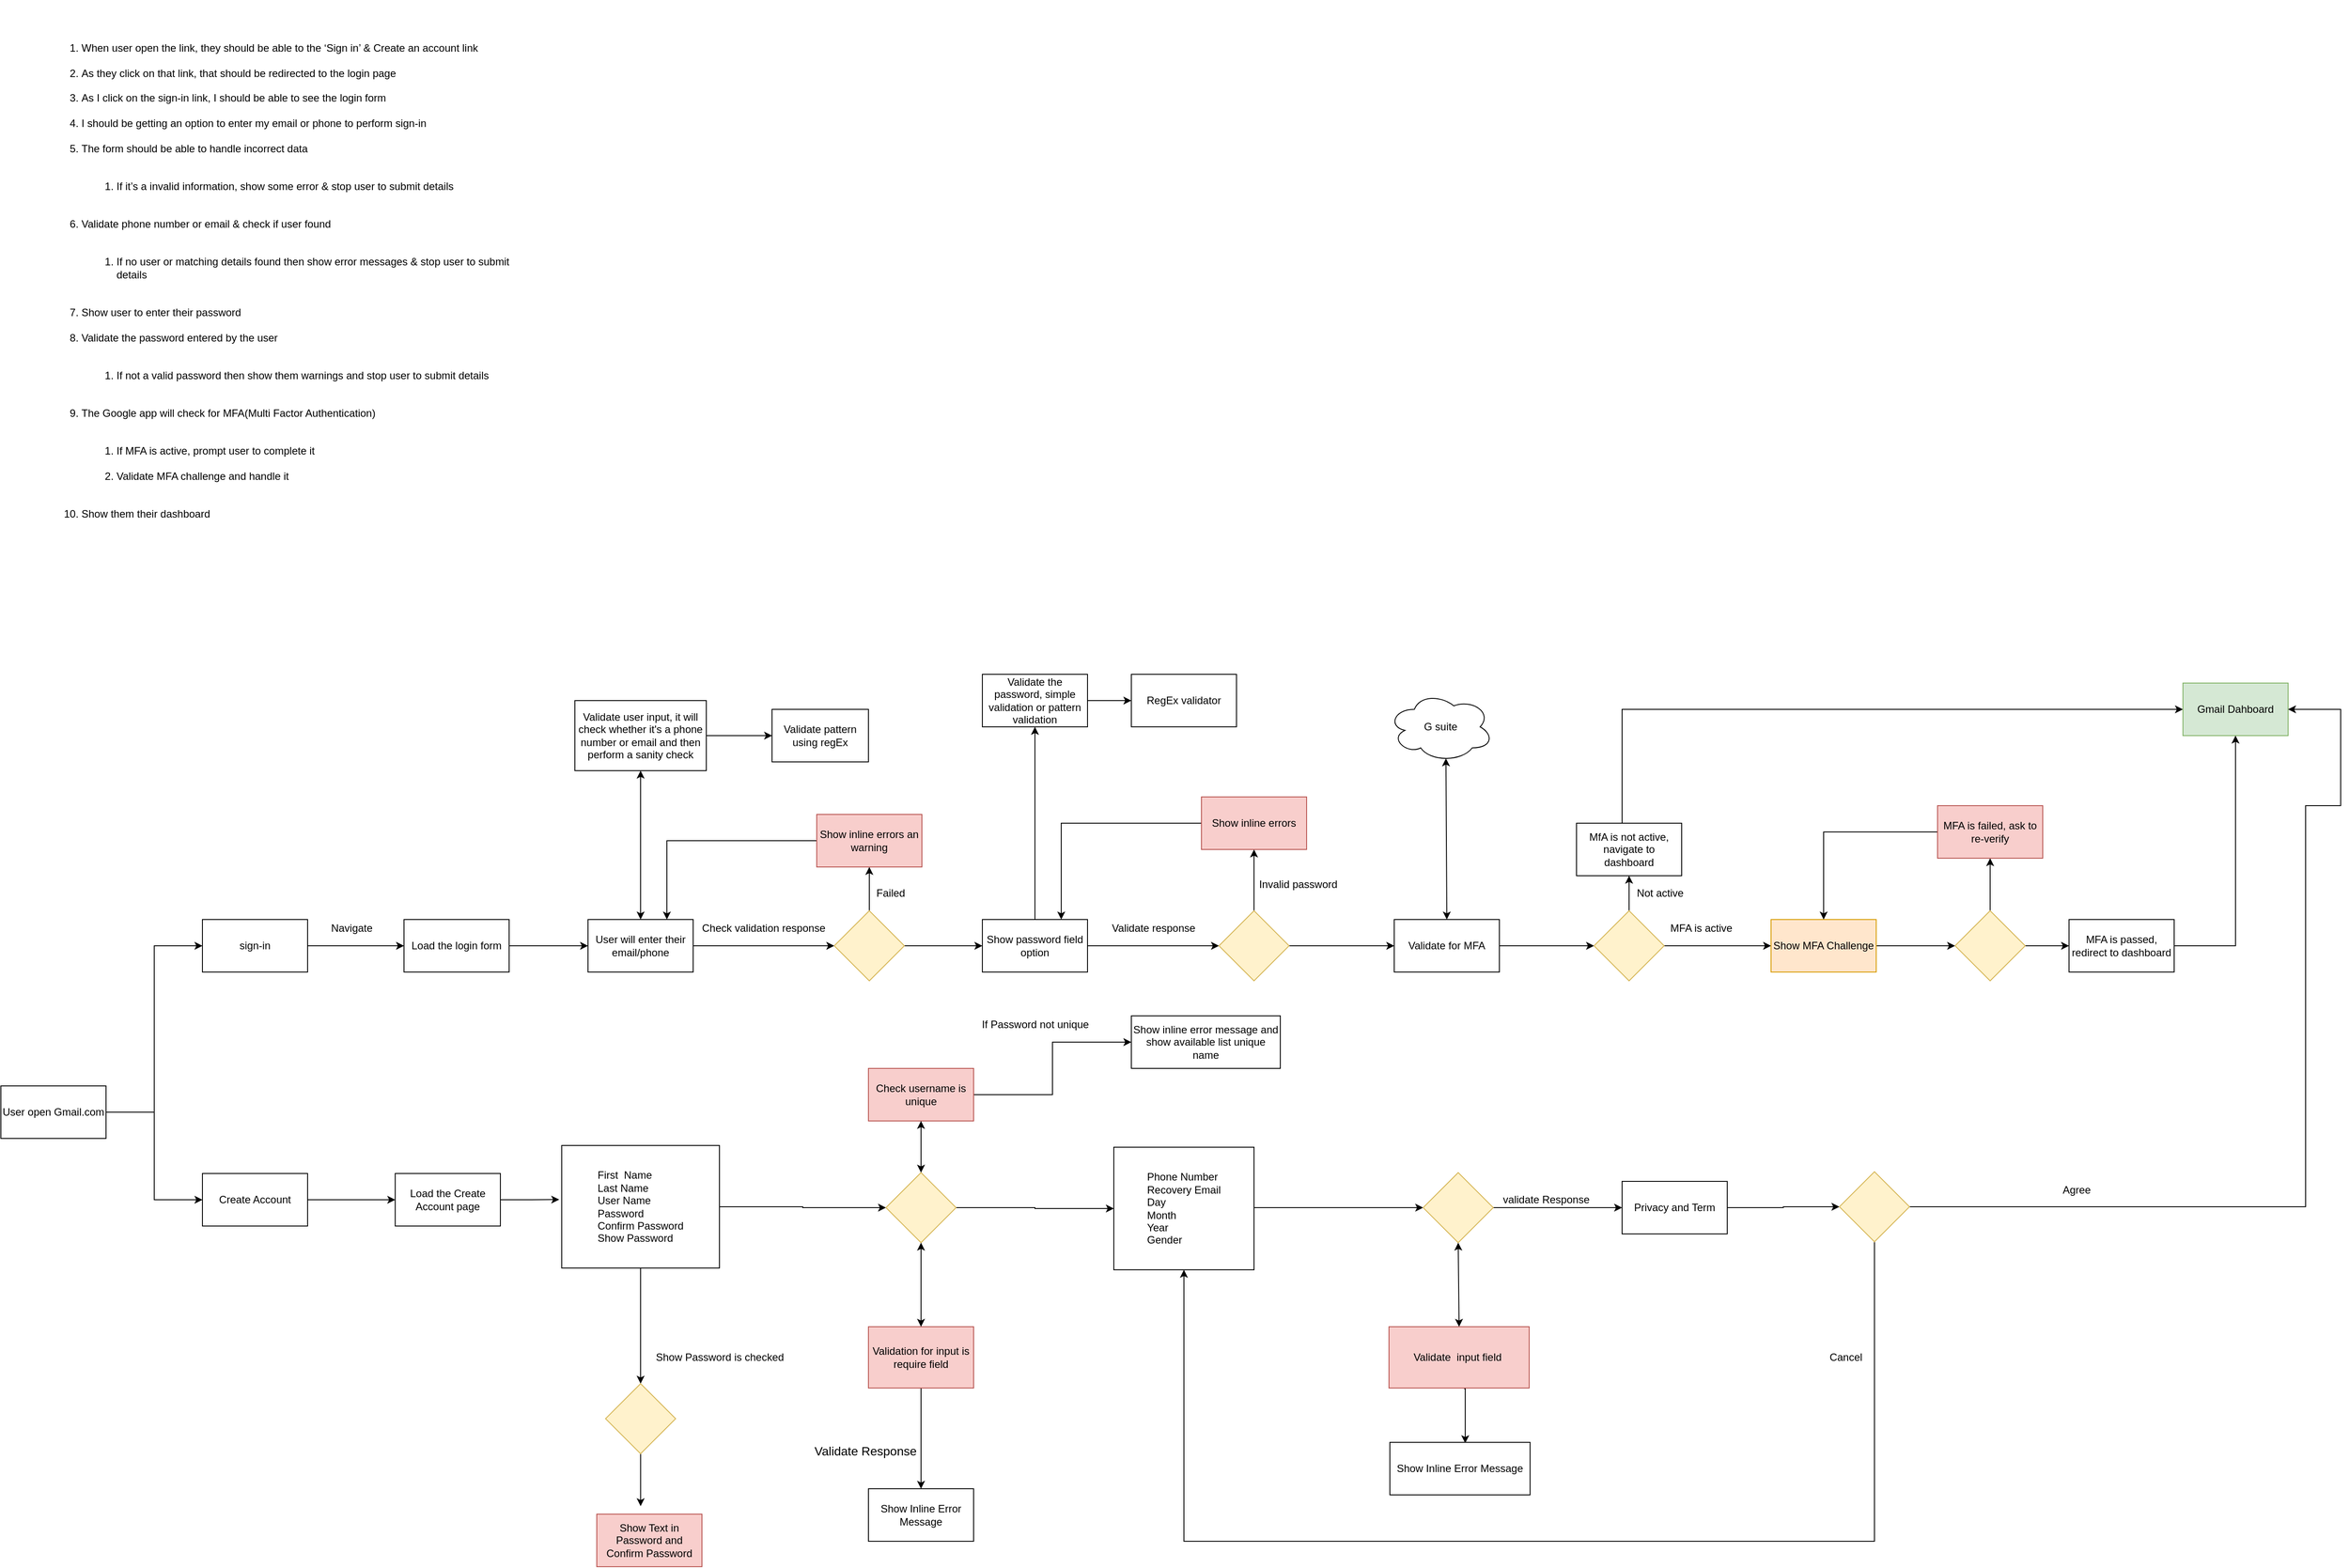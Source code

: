 <mxfile version="14.9.3" type="device"><diagram id="hP8LElDUjk2NhEfrtzNP" name="Page-1"><mxGraphModel dx="1108" dy="1651" grid="1" gridSize="10" guides="1" tooltips="1" connect="1" arrows="1" fold="1" page="1" pageScale="1" pageWidth="827" pageHeight="1169" math="0" shadow="0"><root><mxCell id="0"/><mxCell id="1" parent="0"/><mxCell id="lu5FIeQTp_YqCmgVda49-1" value="&lt;ol class=&quot;ol1&quot;&gt;&lt;br&gt;&lt;br&gt;&lt;li class=&quot;li3&quot;&gt;When user open the link, they should be able to the ‘Sign in’ &amp;amp; Create an account link&lt;/li&gt;&lt;br&gt;&lt;li class=&quot;li3&quot;&gt;As they click on that link, that should be redirected to the login page&lt;/li&gt;&lt;br&gt;&lt;li class=&quot;li3&quot;&gt;As I click on the sign-in link, I should be able to see the login form&lt;/li&gt;&lt;br&gt;&lt;li class=&quot;li3&quot;&gt;I should be getting an option to enter my email or phone to perform sign-in&lt;/li&gt;&lt;br&gt;&lt;li class=&quot;li3&quot;&gt;The form should be able to handle incorrect data&lt;/li&gt;&lt;br&gt;&lt;ol class=&quot;ol1&quot;&gt;&lt;br&gt;&lt;li class=&quot;li3&quot;&gt;If it’s a invalid information, show some error &amp;amp; stop user to submit details&lt;/li&gt;&lt;br&gt;&lt;/ol&gt;&lt;br&gt;&lt;li class=&quot;li3&quot;&gt;Validate phone number or email &amp;amp; check if user found&lt;/li&gt;&lt;br&gt;&lt;ol class=&quot;ol1&quot;&gt;&lt;br&gt;&lt;li class=&quot;li3&quot;&gt;If no user or matching details found then show error messages &amp;amp; stop user to submit details&lt;/li&gt;&lt;br&gt;&lt;/ol&gt;&lt;br&gt;&lt;li class=&quot;li3&quot;&gt;Show user to enter their password&lt;/li&gt;&lt;br&gt;&lt;li class=&quot;li3&quot;&gt;Validate the password entered by the user&lt;/li&gt;&lt;br&gt;&lt;ol class=&quot;ol1&quot;&gt;&lt;br&gt;&lt;li class=&quot;li3&quot;&gt;If not a valid password then show them warnings and stop user to submit details&lt;/li&gt;&lt;br&gt;&lt;/ol&gt;&lt;br&gt;&lt;li class=&quot;li3&quot;&gt;The Google app will check for MFA(Multi Factor Authentication)&lt;/li&gt;&lt;br&gt;&lt;ol class=&quot;ol1&quot;&gt;&lt;br&gt;&lt;li class=&quot;li3&quot;&gt;If MFA is active, prompt user to complete it&lt;/li&gt;&lt;br&gt;&lt;li class=&quot;li3&quot;&gt;Validate MFA challenge and handle it&lt;/li&gt;&lt;br&gt;&lt;/ol&gt;&lt;br&gt;&lt;li class=&quot;li3&quot;&gt;Show them their dashboard&lt;/li&gt;&lt;br&gt;&lt;/ol&gt;" style="text;whiteSpace=wrap;html=1;" parent="1" vertex="1"><mxGeometry x="260" y="-280" width="550" height="810" as="geometry"/></mxCell><mxCell id="lu5FIeQTp_YqCmgVda49-6" style="edgeStyle=orthogonalEdgeStyle;rounded=0;orthogonalLoop=1;jettySize=auto;html=1;entryX=0;entryY=0.5;entryDx=0;entryDy=0;" parent="1" source="lu5FIeQTp_YqCmgVda49-2" target="lu5FIeQTp_YqCmgVda49-3" edge="1"><mxGeometry relative="1" as="geometry"/></mxCell><mxCell id="lu5FIeQTp_YqCmgVda49-8" style="edgeStyle=orthogonalEdgeStyle;rounded=0;orthogonalLoop=1;jettySize=auto;html=1;entryX=0;entryY=0.5;entryDx=0;entryDy=0;" parent="1" source="lu5FIeQTp_YqCmgVda49-2" target="lu5FIeQTp_YqCmgVda49-7" edge="1"><mxGeometry relative="1" as="geometry"/></mxCell><mxCell id="lu5FIeQTp_YqCmgVda49-2" value="User open Gmail.com" style="rounded=0;whiteSpace=wrap;html=1;" parent="1" vertex="1"><mxGeometry x="210" y="960" width="120" height="60" as="geometry"/></mxCell><mxCell id="lu5FIeQTp_YqCmgVda49-14" style="edgeStyle=orthogonalEdgeStyle;rounded=0;orthogonalLoop=1;jettySize=auto;html=1;entryX=0;entryY=0.5;entryDx=0;entryDy=0;" parent="1" source="lu5FIeQTp_YqCmgVda49-3" target="lu5FIeQTp_YqCmgVda49-9" edge="1"><mxGeometry relative="1" as="geometry"/></mxCell><mxCell id="lu5FIeQTp_YqCmgVda49-3" value="sign-in" style="rounded=0;whiteSpace=wrap;html=1;" parent="1" vertex="1"><mxGeometry x="440" y="770" width="120" height="60" as="geometry"/></mxCell><mxCell id="19DsZ8K1CzZ8BnzrTIs5-2" style="edgeStyle=orthogonalEdgeStyle;rounded=0;orthogonalLoop=1;jettySize=auto;html=1;entryX=0;entryY=0.5;entryDx=0;entryDy=0;" parent="1" source="lu5FIeQTp_YqCmgVda49-7" target="19DsZ8K1CzZ8BnzrTIs5-1" edge="1"><mxGeometry relative="1" as="geometry"/></mxCell><mxCell id="lu5FIeQTp_YqCmgVda49-7" value="Create Account" style="rounded=0;whiteSpace=wrap;html=1;" parent="1" vertex="1"><mxGeometry x="440" y="1060" width="120" height="60" as="geometry"/></mxCell><mxCell id="lu5FIeQTp_YqCmgVda49-17" style="edgeStyle=orthogonalEdgeStyle;rounded=0;orthogonalLoop=1;jettySize=auto;html=1;entryX=0;entryY=0.5;entryDx=0;entryDy=0;" parent="1" source="lu5FIeQTp_YqCmgVda49-9" target="lu5FIeQTp_YqCmgVda49-16" edge="1"><mxGeometry relative="1" as="geometry"/></mxCell><mxCell id="lu5FIeQTp_YqCmgVda49-9" value="Load the login form" style="rounded=0;whiteSpace=wrap;html=1;" parent="1" vertex="1"><mxGeometry x="670" y="770" width="120" height="60" as="geometry"/></mxCell><mxCell id="lu5FIeQTp_YqCmgVda49-15" value="Navigate" style="text;html=1;align=center;verticalAlign=middle;resizable=0;points=[];autosize=1;" parent="1" vertex="1"><mxGeometry x="580" y="770" width="60" height="20" as="geometry"/></mxCell><mxCell id="lu5FIeQTp_YqCmgVda49-23" style="edgeStyle=orthogonalEdgeStyle;rounded=0;orthogonalLoop=1;jettySize=auto;html=1;entryX=0;entryY=0.5;entryDx=0;entryDy=0;" parent="1" source="lu5FIeQTp_YqCmgVda49-16" target="lu5FIeQTp_YqCmgVda49-22" edge="1"><mxGeometry relative="1" as="geometry"/></mxCell><mxCell id="lu5FIeQTp_YqCmgVda49-16" value="User will enter their email/phone" style="rounded=0;whiteSpace=wrap;html=1;" parent="1" vertex="1"><mxGeometry x="880" y="770" width="120" height="60" as="geometry"/></mxCell><mxCell id="lu5FIeQTp_YqCmgVda49-21" style="edgeStyle=orthogonalEdgeStyle;rounded=0;orthogonalLoop=1;jettySize=auto;html=1;entryX=0;entryY=0.5;entryDx=0;entryDy=0;" parent="1" source="lu5FIeQTp_YqCmgVda49-18" target="lu5FIeQTp_YqCmgVda49-20" edge="1"><mxGeometry relative="1" as="geometry"/></mxCell><mxCell id="lu5FIeQTp_YqCmgVda49-18" value="Validate user input, it will check whether it's a phone number or email and then perform a sanity check" style="rounded=0;whiteSpace=wrap;html=1;" parent="1" vertex="1"><mxGeometry x="865" y="520" width="150" height="80" as="geometry"/></mxCell><mxCell id="lu5FIeQTp_YqCmgVda49-19" value="" style="endArrow=classic;startArrow=classic;html=1;exitX=0.5;exitY=0;exitDx=0;exitDy=0;entryX=0.5;entryY=1;entryDx=0;entryDy=0;" parent="1" source="lu5FIeQTp_YqCmgVda49-16" target="lu5FIeQTp_YqCmgVda49-18" edge="1"><mxGeometry width="50" height="50" relative="1" as="geometry"><mxPoint x="810" y="760" as="sourcePoint"/><mxPoint x="860" y="710" as="targetPoint"/></mxGeometry></mxCell><mxCell id="lu5FIeQTp_YqCmgVda49-20" value="Validate pattern using regEx" style="rounded=0;whiteSpace=wrap;html=1;" parent="1" vertex="1"><mxGeometry x="1090" y="530" width="110" height="60" as="geometry"/></mxCell><mxCell id="lu5FIeQTp_YqCmgVda49-27" style="edgeStyle=orthogonalEdgeStyle;rounded=0;orthogonalLoop=1;jettySize=auto;html=1;entryX=0.5;entryY=1;entryDx=0;entryDy=0;" parent="1" source="lu5FIeQTp_YqCmgVda49-22" target="lu5FIeQTp_YqCmgVda49-25" edge="1"><mxGeometry relative="1" as="geometry"/></mxCell><mxCell id="lu5FIeQTp_YqCmgVda49-29" style="edgeStyle=orthogonalEdgeStyle;rounded=0;orthogonalLoop=1;jettySize=auto;html=1;entryX=0;entryY=0.5;entryDx=0;entryDy=0;" parent="1" source="lu5FIeQTp_YqCmgVda49-22" target="lu5FIeQTp_YqCmgVda49-26" edge="1"><mxGeometry relative="1" as="geometry"/></mxCell><mxCell id="lu5FIeQTp_YqCmgVda49-22" value="" style="rhombus;whiteSpace=wrap;html=1;fillColor=#fff2cc;strokeColor=#d6b656;" parent="1" vertex="1"><mxGeometry x="1161" y="760" width="80" height="80" as="geometry"/></mxCell><mxCell id="lu5FIeQTp_YqCmgVda49-24" value="Check validation response" style="text;html=1;align=center;verticalAlign=middle;resizable=0;points=[];autosize=1;" parent="1" vertex="1"><mxGeometry x="1000" y="770" width="160" height="20" as="geometry"/></mxCell><mxCell id="lu5FIeQTp_YqCmgVda49-37" style="edgeStyle=orthogonalEdgeStyle;rounded=0;orthogonalLoop=1;jettySize=auto;html=1;entryX=0.75;entryY=0;entryDx=0;entryDy=0;" parent="1" source="lu5FIeQTp_YqCmgVda49-25" target="lu5FIeQTp_YqCmgVda49-16" edge="1"><mxGeometry relative="1" as="geometry"/></mxCell><mxCell id="lu5FIeQTp_YqCmgVda49-25" value="Show inline errors an warning" style="rounded=0;whiteSpace=wrap;html=1;fillColor=#f8cecc;strokeColor=#b85450;" parent="1" vertex="1"><mxGeometry x="1141" y="650" width="120" height="60" as="geometry"/></mxCell><mxCell id="lu5FIeQTp_YqCmgVda49-31" style="edgeStyle=orthogonalEdgeStyle;rounded=0;orthogonalLoop=1;jettySize=auto;html=1;entryX=0.5;entryY=1;entryDx=0;entryDy=0;" parent="1" source="lu5FIeQTp_YqCmgVda49-26" target="lu5FIeQTp_YqCmgVda49-30" edge="1"><mxGeometry relative="1" as="geometry"/></mxCell><mxCell id="lu5FIeQTp_YqCmgVda49-35" style="edgeStyle=orthogonalEdgeStyle;rounded=0;orthogonalLoop=1;jettySize=auto;html=1;entryX=0;entryY=0.5;entryDx=0;entryDy=0;" parent="1" source="lu5FIeQTp_YqCmgVda49-26" target="lu5FIeQTp_YqCmgVda49-34" edge="1"><mxGeometry relative="1" as="geometry"/></mxCell><mxCell id="lu5FIeQTp_YqCmgVda49-26" value="Show password field option" style="rounded=0;whiteSpace=wrap;html=1;" parent="1" vertex="1"><mxGeometry x="1330" y="770" width="120" height="60" as="geometry"/></mxCell><mxCell id="lu5FIeQTp_YqCmgVda49-28" value="Failed" style="text;html=1;align=center;verticalAlign=middle;resizable=0;points=[];autosize=1;" parent="1" vertex="1"><mxGeometry x="1200" y="730" width="50" height="20" as="geometry"/></mxCell><mxCell id="lu5FIeQTp_YqCmgVda49-33" style="edgeStyle=orthogonalEdgeStyle;rounded=0;orthogonalLoop=1;jettySize=auto;html=1;entryX=0;entryY=0.5;entryDx=0;entryDy=0;" parent="1" source="lu5FIeQTp_YqCmgVda49-30" target="lu5FIeQTp_YqCmgVda49-32" edge="1"><mxGeometry relative="1" as="geometry"/></mxCell><mxCell id="lu5FIeQTp_YqCmgVda49-30" value="Validate the password, simple validation or pattern validation" style="rounded=0;whiteSpace=wrap;html=1;" parent="1" vertex="1"><mxGeometry x="1330" y="490" width="120" height="60" as="geometry"/></mxCell><mxCell id="lu5FIeQTp_YqCmgVda49-32" value="RegEx validator" style="rounded=0;whiteSpace=wrap;html=1;" parent="1" vertex="1"><mxGeometry x="1500" y="490" width="120" height="60" as="geometry"/></mxCell><mxCell id="lu5FIeQTp_YqCmgVda49-39" style="edgeStyle=orthogonalEdgeStyle;rounded=0;orthogonalLoop=1;jettySize=auto;html=1;" parent="1" source="lu5FIeQTp_YqCmgVda49-34" target="lu5FIeQTp_YqCmgVda49-38" edge="1"><mxGeometry relative="1" as="geometry"/></mxCell><mxCell id="lu5FIeQTp_YqCmgVda49-43" style="edgeStyle=orthogonalEdgeStyle;rounded=0;orthogonalLoop=1;jettySize=auto;html=1;entryX=0;entryY=0.5;entryDx=0;entryDy=0;" parent="1" source="lu5FIeQTp_YqCmgVda49-34" target="lu5FIeQTp_YqCmgVda49-42" edge="1"><mxGeometry relative="1" as="geometry"/></mxCell><mxCell id="lu5FIeQTp_YqCmgVda49-34" value="" style="rhombus;whiteSpace=wrap;html=1;fillColor=#fff2cc;strokeColor=#d6b656;" parent="1" vertex="1"><mxGeometry x="1600" y="760" width="80" height="80" as="geometry"/></mxCell><mxCell id="lu5FIeQTp_YqCmgVda49-36" value="Validate response" style="text;html=1;align=center;verticalAlign=middle;resizable=0;points=[];autosize=1;" parent="1" vertex="1"><mxGeometry x="1470" y="770" width="110" height="20" as="geometry"/></mxCell><mxCell id="lu5FIeQTp_YqCmgVda49-41" style="edgeStyle=orthogonalEdgeStyle;rounded=0;orthogonalLoop=1;jettySize=auto;html=1;entryX=0.75;entryY=0;entryDx=0;entryDy=0;" parent="1" source="lu5FIeQTp_YqCmgVda49-38" target="lu5FIeQTp_YqCmgVda49-26" edge="1"><mxGeometry relative="1" as="geometry"/></mxCell><mxCell id="lu5FIeQTp_YqCmgVda49-38" value="Show inline errors" style="rounded=0;whiteSpace=wrap;html=1;fillColor=#f8cecc;strokeColor=#b85450;" parent="1" vertex="1"><mxGeometry x="1580" y="630" width="120" height="60" as="geometry"/></mxCell><mxCell id="lu5FIeQTp_YqCmgVda49-40" value="Invalid password" style="text;html=1;align=center;verticalAlign=middle;resizable=0;points=[];autosize=1;" parent="1" vertex="1"><mxGeometry x="1640" y="720" width="100" height="20" as="geometry"/></mxCell><mxCell id="lu5FIeQTp_YqCmgVda49-48" style="edgeStyle=orthogonalEdgeStyle;rounded=0;orthogonalLoop=1;jettySize=auto;html=1;entryX=0;entryY=0.5;entryDx=0;entryDy=0;" parent="1" source="lu5FIeQTp_YqCmgVda49-42" target="lu5FIeQTp_YqCmgVda49-47" edge="1"><mxGeometry relative="1" as="geometry"/></mxCell><mxCell id="lu5FIeQTp_YqCmgVda49-42" value="Validate for MFA" style="rounded=0;whiteSpace=wrap;html=1;" parent="1" vertex="1"><mxGeometry x="1800" y="770" width="120" height="60" as="geometry"/></mxCell><mxCell id="lu5FIeQTp_YqCmgVda49-44" value="G suite" style="ellipse;shape=cloud;whiteSpace=wrap;html=1;" parent="1" vertex="1"><mxGeometry x="1793" y="510" width="120" height="80" as="geometry"/></mxCell><mxCell id="lu5FIeQTp_YqCmgVda49-45" value="" style="endArrow=classic;startArrow=classic;html=1;entryX=0.55;entryY=0.95;entryDx=0;entryDy=0;entryPerimeter=0;exitX=0.5;exitY=0;exitDx=0;exitDy=0;" parent="1" source="lu5FIeQTp_YqCmgVda49-42" target="lu5FIeQTp_YqCmgVda49-44" edge="1"><mxGeometry width="50" height="50" relative="1" as="geometry"><mxPoint x="1780" y="720" as="sourcePoint"/><mxPoint x="1830" y="670" as="targetPoint"/></mxGeometry></mxCell><mxCell id="lu5FIeQTp_YqCmgVda49-50" style="edgeStyle=orthogonalEdgeStyle;rounded=0;orthogonalLoop=1;jettySize=auto;html=1;entryX=0.5;entryY=1;entryDx=0;entryDy=0;" parent="1" source="lu5FIeQTp_YqCmgVda49-47" target="lu5FIeQTp_YqCmgVda49-49" edge="1"><mxGeometry relative="1" as="geometry"/></mxCell><mxCell id="lu5FIeQTp_YqCmgVda49-55" style="edgeStyle=orthogonalEdgeStyle;rounded=0;orthogonalLoop=1;jettySize=auto;html=1;entryX=0;entryY=0.5;entryDx=0;entryDy=0;" parent="1" source="lu5FIeQTp_YqCmgVda49-47" target="lu5FIeQTp_YqCmgVda49-54" edge="1"><mxGeometry relative="1" as="geometry"/></mxCell><mxCell id="lu5FIeQTp_YqCmgVda49-47" value="" style="rhombus;whiteSpace=wrap;html=1;fillColor=#fff2cc;strokeColor=#d6b656;" parent="1" vertex="1"><mxGeometry x="2028" y="760" width="80" height="80" as="geometry"/></mxCell><mxCell id="lu5FIeQTp_YqCmgVda49-63" style="edgeStyle=orthogonalEdgeStyle;rounded=0;orthogonalLoop=1;jettySize=auto;html=1;entryX=0;entryY=0.5;entryDx=0;entryDy=0;" parent="1" source="lu5FIeQTp_YqCmgVda49-49" target="lu5FIeQTp_YqCmgVda49-52" edge="1"><mxGeometry relative="1" as="geometry"><Array as="points"><mxPoint x="2060" y="530"/></Array></mxGeometry></mxCell><mxCell id="lu5FIeQTp_YqCmgVda49-49" value="MfA is not active, navigate to dashboard" style="rounded=0;whiteSpace=wrap;html=1;" parent="1" vertex="1"><mxGeometry x="2008" y="660" width="120" height="60" as="geometry"/></mxCell><mxCell id="lu5FIeQTp_YqCmgVda49-51" value="Not active" style="text;html=1;align=center;verticalAlign=middle;resizable=0;points=[];autosize=1;" parent="1" vertex="1"><mxGeometry x="2068" y="730" width="70" height="20" as="geometry"/></mxCell><mxCell id="lu5FIeQTp_YqCmgVda49-52" value="Gmail Dahboard" style="rounded=0;whiteSpace=wrap;html=1;fillColor=#d5e8d4;strokeColor=#82b366;" parent="1" vertex="1"><mxGeometry x="2700" y="500" width="120" height="60" as="geometry"/></mxCell><mxCell id="lu5FIeQTp_YqCmgVda49-59" style="edgeStyle=orthogonalEdgeStyle;rounded=0;orthogonalLoop=1;jettySize=auto;html=1;entryX=0;entryY=0.5;entryDx=0;entryDy=0;" parent="1" source="lu5FIeQTp_YqCmgVda49-54" target="lu5FIeQTp_YqCmgVda49-58" edge="1"><mxGeometry relative="1" as="geometry"/></mxCell><mxCell id="lu5FIeQTp_YqCmgVda49-54" value="Show MFA Challenge" style="rounded=0;whiteSpace=wrap;html=1;fillColor=#ffe6cc;strokeColor=#d79b00;" parent="1" vertex="1"><mxGeometry x="2230" y="770" width="120" height="60" as="geometry"/></mxCell><mxCell id="lu5FIeQTp_YqCmgVda49-56" value="MFA is active" style="text;html=1;align=center;verticalAlign=middle;resizable=0;points=[];autosize=1;" parent="1" vertex="1"><mxGeometry x="2105" y="770" width="90" height="20" as="geometry"/></mxCell><mxCell id="lu5FIeQTp_YqCmgVda49-62" style="edgeStyle=orthogonalEdgeStyle;rounded=0;orthogonalLoop=1;jettySize=auto;html=1;entryX=0;entryY=0.5;entryDx=0;entryDy=0;" parent="1" source="lu5FIeQTp_YqCmgVda49-58" target="lu5FIeQTp_YqCmgVda49-61" edge="1"><mxGeometry relative="1" as="geometry"/></mxCell><mxCell id="lu5FIeQTp_YqCmgVda49-65" style="edgeStyle=orthogonalEdgeStyle;rounded=0;orthogonalLoop=1;jettySize=auto;html=1;entryX=0.5;entryY=1;entryDx=0;entryDy=0;" parent="1" source="lu5FIeQTp_YqCmgVda49-58" target="lu5FIeQTp_YqCmgVda49-60" edge="1"><mxGeometry relative="1" as="geometry"/></mxCell><mxCell id="lu5FIeQTp_YqCmgVda49-58" value="" style="rhombus;whiteSpace=wrap;html=1;fillColor=#fff2cc;strokeColor=#d6b656;" parent="1" vertex="1"><mxGeometry x="2440" y="760" width="80" height="80" as="geometry"/></mxCell><mxCell id="lu5FIeQTp_YqCmgVda49-66" style="edgeStyle=orthogonalEdgeStyle;rounded=0;orthogonalLoop=1;jettySize=auto;html=1;" parent="1" source="lu5FIeQTp_YqCmgVda49-60" target="lu5FIeQTp_YqCmgVda49-54" edge="1"><mxGeometry relative="1" as="geometry"/></mxCell><mxCell id="lu5FIeQTp_YqCmgVda49-60" value="MFA is failed, ask to re-verify" style="rounded=0;whiteSpace=wrap;html=1;fillColor=#f8cecc;strokeColor=#b85450;" parent="1" vertex="1"><mxGeometry x="2420" y="640" width="120" height="60" as="geometry"/></mxCell><mxCell id="lu5FIeQTp_YqCmgVda49-64" style="edgeStyle=orthogonalEdgeStyle;rounded=0;orthogonalLoop=1;jettySize=auto;html=1;entryX=0.5;entryY=1;entryDx=0;entryDy=0;" parent="1" source="lu5FIeQTp_YqCmgVda49-61" target="lu5FIeQTp_YqCmgVda49-52" edge="1"><mxGeometry relative="1" as="geometry"/></mxCell><mxCell id="lu5FIeQTp_YqCmgVda49-61" value="MFA is passed, redirect to dashboard" style="rounded=0;whiteSpace=wrap;html=1;" parent="1" vertex="1"><mxGeometry x="2570" y="770" width="120" height="60" as="geometry"/></mxCell><mxCell id="19DsZ8K1CzZ8BnzrTIs5-33" style="edgeStyle=orthogonalEdgeStyle;rounded=0;orthogonalLoop=1;jettySize=auto;html=1;entryX=-0.016;entryY=0.441;entryDx=0;entryDy=0;entryPerimeter=0;" parent="1" source="19DsZ8K1CzZ8BnzrTIs5-1" target="19DsZ8K1CzZ8BnzrTIs5-5" edge="1"><mxGeometry relative="1" as="geometry"/></mxCell><mxCell id="19DsZ8K1CzZ8BnzrTIs5-1" value="Load the Create Account page" style="rounded=0;whiteSpace=wrap;html=1;" parent="1" vertex="1"><mxGeometry x="660" y="1060" width="120" height="60" as="geometry"/></mxCell><mxCell id="19DsZ8K1CzZ8BnzrTIs5-31" style="edgeStyle=orthogonalEdgeStyle;rounded=0;orthogonalLoop=1;jettySize=auto;html=1;" parent="1" source="19DsZ8K1CzZ8BnzrTIs5-5" target="19DsZ8K1CzZ8BnzrTIs5-22" edge="1"><mxGeometry relative="1" as="geometry"/></mxCell><mxCell id="19DsZ8K1CzZ8BnzrTIs5-35" style="edgeStyle=orthogonalEdgeStyle;rounded=0;orthogonalLoop=1;jettySize=auto;html=1;entryX=0.5;entryY=0;entryDx=0;entryDy=0;" parent="1" source="19DsZ8K1CzZ8BnzrTIs5-5" target="19DsZ8K1CzZ8BnzrTIs5-34" edge="1"><mxGeometry relative="1" as="geometry"/></mxCell><mxCell id="19DsZ8K1CzZ8BnzrTIs5-5" value="&lt;div style=&quot;text-align: left&quot;&gt;&lt;font style=&quot;font-size: 12px&quot;&gt;First&amp;nbsp; Name&lt;/font&gt;&lt;/div&gt;&lt;font style=&quot;font-size: 12px&quot;&gt;&lt;div style=&quot;text-align: left&quot;&gt;&lt;span&gt;Last Name&lt;/span&gt;&lt;/div&gt;&lt;div style=&quot;text-align: left&quot;&gt;&lt;span&gt;User Name&lt;/span&gt;&lt;/div&gt;&lt;div style=&quot;text-align: left&quot;&gt;&lt;span&gt;Password&lt;/span&gt;&lt;/div&gt;&lt;div style=&quot;text-align: left&quot;&gt;&lt;span&gt;Confirm Password&lt;/span&gt;&lt;/div&gt;&lt;div style=&quot;text-align: left&quot;&gt;Show Password&lt;/div&gt;&lt;/font&gt;" style="whiteSpace=wrap;html=1;" parent="1" vertex="1"><mxGeometry x="850" y="1028" width="180" height="140" as="geometry"/></mxCell><mxCell id="19DsZ8K1CzZ8BnzrTIs5-63" style="edgeStyle=orthogonalEdgeStyle;rounded=0;orthogonalLoop=1;jettySize=auto;html=1;entryX=0;entryY=0.5;entryDx=0;entryDy=0;" parent="1" source="19DsZ8K1CzZ8BnzrTIs5-22" target="19DsZ8K1CzZ8BnzrTIs5-50" edge="1"><mxGeometry relative="1" as="geometry"><mxPoint x="1480" y="1103.0" as="targetPoint"/><Array as="points"><mxPoint x="1390" y="1099"/><mxPoint x="1390" y="1100"/></Array></mxGeometry></mxCell><mxCell id="19DsZ8K1CzZ8BnzrTIs5-22" value="" style="rhombus;whiteSpace=wrap;html=1;fillColor=#fff2cc;strokeColor=#d6b656;" parent="1" vertex="1"><mxGeometry x="1220" y="1059" width="80" height="80" as="geometry"/></mxCell><mxCell id="19DsZ8K1CzZ8BnzrTIs5-29" style="edgeStyle=orthogonalEdgeStyle;rounded=0;orthogonalLoop=1;jettySize=auto;html=1;entryX=0.5;entryY=0;entryDx=0;entryDy=0;" parent="1" source="19DsZ8K1CzZ8BnzrTIs5-24" target="19DsZ8K1CzZ8BnzrTIs5-28" edge="1"><mxGeometry relative="1" as="geometry"/></mxCell><mxCell id="19DsZ8K1CzZ8BnzrTIs5-24" value="Validation for input is require field" style="rounded=0;whiteSpace=wrap;html=1;fillColor=#f8cecc;strokeColor=#b85450;" parent="1" vertex="1"><mxGeometry x="1200" y="1235" width="120" height="70" as="geometry"/></mxCell><mxCell id="19DsZ8K1CzZ8BnzrTIs5-26" value="" style="endArrow=classic;startArrow=classic;html=1;entryX=0.5;entryY=1;entryDx=0;entryDy=0;exitX=0.5;exitY=0;exitDx=0;exitDy=0;" parent="1" source="19DsZ8K1CzZ8BnzrTIs5-24" target="19DsZ8K1CzZ8BnzrTIs5-22" edge="1"><mxGeometry width="50" height="50" relative="1" as="geometry"><mxPoint x="680" y="1130" as="sourcePoint"/><mxPoint x="730" y="1080" as="targetPoint"/><Array as="points"/></mxGeometry></mxCell><mxCell id="19DsZ8K1CzZ8BnzrTIs5-28" value="Show Inline Error Message" style="rounded=0;whiteSpace=wrap;html=1;" parent="1" vertex="1"><mxGeometry x="1200" y="1420" width="120" height="60" as="geometry"/></mxCell><mxCell id="19DsZ8K1CzZ8BnzrTIs5-40" style="edgeStyle=orthogonalEdgeStyle;rounded=0;orthogonalLoop=1;jettySize=auto;html=1;entryX=0.417;entryY=-0.152;entryDx=0;entryDy=0;entryPerimeter=0;" parent="1" source="19DsZ8K1CzZ8BnzrTIs5-34" target="19DsZ8K1CzZ8BnzrTIs5-36" edge="1"><mxGeometry relative="1" as="geometry"/></mxCell><mxCell id="19DsZ8K1CzZ8BnzrTIs5-34" value="" style="rhombus;whiteSpace=wrap;html=1;fillColor=#fff2cc;strokeColor=#d6b656;" parent="1" vertex="1"><mxGeometry x="900" y="1300" width="80" height="80" as="geometry"/></mxCell><mxCell id="19DsZ8K1CzZ8BnzrTIs5-36" value="Show Text in Password and Confirm Password" style="rounded=0;whiteSpace=wrap;html=1;fillColor=#f8cecc;strokeColor=#b85450;" parent="1" vertex="1"><mxGeometry x="890" y="1449" width="120" height="60" as="geometry"/></mxCell><mxCell id="19DsZ8K1CzZ8BnzrTIs5-41" value="Show Password is checked" style="text;html=1;align=center;verticalAlign=middle;resizable=0;points=[];autosize=1;strokeColor=none;" parent="1" vertex="1"><mxGeometry x="950" y="1260" width="160" height="20" as="geometry"/></mxCell><mxCell id="19DsZ8K1CzZ8BnzrTIs5-48" style="edgeStyle=orthogonalEdgeStyle;rounded=0;orthogonalLoop=1;jettySize=auto;html=1;entryX=0;entryY=0.5;entryDx=0;entryDy=0;" parent="1" source="19DsZ8K1CzZ8BnzrTIs5-42" target="19DsZ8K1CzZ8BnzrTIs5-47" edge="1"><mxGeometry relative="1" as="geometry"/></mxCell><mxCell id="19DsZ8K1CzZ8BnzrTIs5-42" value="Check username is unique" style="rounded=0;whiteSpace=wrap;html=1;fillColor=#f8cecc;strokeColor=#b85450;" parent="1" vertex="1"><mxGeometry x="1200" y="940" width="120" height="60" as="geometry"/></mxCell><mxCell id="19DsZ8K1CzZ8BnzrTIs5-46" value="" style="endArrow=classic;startArrow=classic;html=1;entryX=0.5;entryY=1;entryDx=0;entryDy=0;exitX=0.5;exitY=0;exitDx=0;exitDy=0;" parent="1" source="19DsZ8K1CzZ8BnzrTIs5-22" target="19DsZ8K1CzZ8BnzrTIs5-42" edge="1"><mxGeometry width="50" height="50" relative="1" as="geometry"><mxPoint x="890" y="1150" as="sourcePoint"/><mxPoint x="940" y="1100" as="targetPoint"/></mxGeometry></mxCell><mxCell id="19DsZ8K1CzZ8BnzrTIs5-47" value="Show inline error message and show available list unique name" style="whiteSpace=wrap;html=1;" parent="1" vertex="1"><mxGeometry x="1500" y="880" width="170" height="60" as="geometry"/></mxCell><mxCell id="19DsZ8K1CzZ8BnzrTIs5-49" value="If Password not unique" style="text;html=1;align=center;verticalAlign=middle;resizable=0;points=[];autosize=1;strokeColor=none;" parent="1" vertex="1"><mxGeometry x="1320" y="880" width="140" height="20" as="geometry"/></mxCell><mxCell id="19DsZ8K1CzZ8BnzrTIs5-64" style="edgeStyle=orthogonalEdgeStyle;rounded=0;orthogonalLoop=1;jettySize=auto;html=1;entryX=0;entryY=0.5;entryDx=0;entryDy=0;" parent="1" source="19DsZ8K1CzZ8BnzrTIs5-50" target="19DsZ8K1CzZ8BnzrTIs5-53" edge="1"><mxGeometry relative="1" as="geometry"><Array as="points"><mxPoint x="1690" y="1099"/><mxPoint x="1690" y="1099"/></Array></mxGeometry></mxCell><mxCell id="19DsZ8K1CzZ8BnzrTIs5-50" value="&lt;div style=&quot;text-align: left&quot;&gt;&lt;font style=&quot;font-size: 12px&quot;&gt;Phone Number&lt;/font&gt;&lt;/div&gt;&lt;div style=&quot;text-align: left&quot;&gt;&lt;span&gt;&lt;font style=&quot;font-size: 12px&quot;&gt;Recovery Email&lt;/font&gt;&lt;/span&gt;&lt;/div&gt;&lt;div style=&quot;text-align: left&quot;&gt;&lt;span&gt;&lt;font style=&quot;font-size: 12px&quot;&gt;Day&lt;/font&gt;&lt;/span&gt;&lt;/div&gt;&lt;div style=&quot;text-align: left&quot;&gt;&lt;span&gt;&lt;font style=&quot;font-size: 12px&quot;&gt;Month&lt;/font&gt;&lt;/span&gt;&lt;/div&gt;&lt;div style=&quot;text-align: left&quot;&gt;&lt;span&gt;&lt;font style=&quot;font-size: 12px&quot;&gt;Year&lt;/font&gt;&lt;/span&gt;&lt;/div&gt;&lt;div style=&quot;text-align: left&quot;&gt;&lt;font style=&quot;font-size: 12px&quot;&gt;Gender&lt;/font&gt;&lt;/div&gt;" style="rounded=0;whiteSpace=wrap;html=1;" parent="1" vertex="1"><mxGeometry x="1480" y="1030" width="160" height="140" as="geometry"/></mxCell><mxCell id="19DsZ8K1CzZ8BnzrTIs5-52" value="&lt;font style=&quot;font-size: 14px&quot;&gt;&amp;nbsp; &amp;nbsp; &amp;nbsp; &amp;nbsp; &amp;nbsp; &amp;nbsp; &amp;nbsp; &amp;nbsp; &amp;nbsp; &amp;nbsp; &amp;nbsp; &amp;nbsp; &amp;nbsp; &amp;nbsp; &amp;nbsp; &amp;nbsp;Validate Response&lt;/font&gt;" style="text;html=1;align=center;verticalAlign=middle;resizable=0;points=[];autosize=1;strokeColor=none;strokeWidth=5;" parent="1" vertex="1"><mxGeometry x="1011" y="1367" width="250" height="20" as="geometry"/></mxCell><mxCell id="19DsZ8K1CzZ8BnzrTIs5-61" style="edgeStyle=orthogonalEdgeStyle;rounded=0;orthogonalLoop=1;jettySize=auto;html=1;entryX=0;entryY=0.5;entryDx=0;entryDy=0;" parent="1" source="19DsZ8K1CzZ8BnzrTIs5-53" target="19DsZ8K1CzZ8BnzrTIs5-60" edge="1"><mxGeometry relative="1" as="geometry"/></mxCell><mxCell id="19DsZ8K1CzZ8BnzrTIs5-53" value="" style="rhombus;whiteSpace=wrap;html=1;fillColor=#fff2cc;strokeColor=#d6b656;" parent="1" vertex="1"><mxGeometry x="1833" y="1059" width="80" height="80" as="geometry"/></mxCell><mxCell id="19DsZ8K1CzZ8BnzrTIs5-59" style="edgeStyle=orthogonalEdgeStyle;rounded=0;orthogonalLoop=1;jettySize=auto;html=1;entryX=0.5;entryY=0;entryDx=0;entryDy=0;" parent="1" edge="1"><mxGeometry relative="1" as="geometry"><mxPoint x="1880" y="1306" as="sourcePoint"/><mxPoint x="1881" y="1368" as="targetPoint"/><Array as="points"><mxPoint x="1881" y="1306"/></Array></mxGeometry></mxCell><mxCell id="19DsZ8K1CzZ8BnzrTIs5-55" value="Validate&amp;nbsp; input field&amp;nbsp;" style="whiteSpace=wrap;html=1;fillColor=#f8cecc;strokeColor=#b85450;" parent="1" vertex="1"><mxGeometry x="1794" y="1235" width="160" height="70" as="geometry"/></mxCell><mxCell id="19DsZ8K1CzZ8BnzrTIs5-57" value="" style="endArrow=classic;startArrow=classic;html=1;entryX=0.5;entryY=1;entryDx=0;entryDy=0;exitX=0.5;exitY=0;exitDx=0;exitDy=0;" parent="1" source="19DsZ8K1CzZ8BnzrTIs5-55" target="19DsZ8K1CzZ8BnzrTIs5-53" edge="1"><mxGeometry width="50" height="50" relative="1" as="geometry"><mxPoint x="1880" y="1270" as="sourcePoint"/><mxPoint x="1850" y="1180" as="targetPoint"/></mxGeometry></mxCell><mxCell id="19DsZ8K1CzZ8BnzrTIs5-58" value="Show Inline Error Message" style="rounded=0;whiteSpace=wrap;html=1;" parent="1" vertex="1"><mxGeometry x="1795" y="1367" width="160" height="60" as="geometry"/></mxCell><mxCell id="19DsZ8K1CzZ8BnzrTIs5-69" style="edgeStyle=orthogonalEdgeStyle;rounded=0;orthogonalLoop=1;jettySize=auto;html=1;entryX=0;entryY=0.5;entryDx=0;entryDy=0;" parent="1" source="19DsZ8K1CzZ8BnzrTIs5-60" target="19DsZ8K1CzZ8BnzrTIs5-68" edge="1"><mxGeometry relative="1" as="geometry"/></mxCell><mxCell id="19DsZ8K1CzZ8BnzrTIs5-60" value="&lt;font style=&quot;font-size: 12px&quot;&gt;Privacy and Term&lt;/font&gt;" style="whiteSpace=wrap;html=1;" parent="1" vertex="1"><mxGeometry x="2060" y="1069" width="120" height="60" as="geometry"/></mxCell><mxCell id="19DsZ8K1CzZ8BnzrTIs5-62" value="validate Response" style="text;html=1;align=center;verticalAlign=middle;resizable=0;points=[];autosize=1;strokeColor=none;" parent="1" vertex="1"><mxGeometry x="1918" y="1080" width="110" height="20" as="geometry"/></mxCell><mxCell id="19DsZ8K1CzZ8BnzrTIs5-73" style="edgeStyle=orthogonalEdgeStyle;rounded=0;orthogonalLoop=1;jettySize=auto;html=1;entryX=1;entryY=0.5;entryDx=0;entryDy=0;" parent="1" source="19DsZ8K1CzZ8BnzrTIs5-68" target="lu5FIeQTp_YqCmgVda49-52" edge="1"><mxGeometry relative="1" as="geometry"><mxPoint x="2880" y="540" as="targetPoint"/><Array as="points"><mxPoint x="2840" y="1098"/><mxPoint x="2840" y="640"/><mxPoint x="2880" y="640"/><mxPoint x="2880" y="530"/></Array></mxGeometry></mxCell><mxCell id="19DsZ8K1CzZ8BnzrTIs5-78" style="edgeStyle=orthogonalEdgeStyle;rounded=0;orthogonalLoop=1;jettySize=auto;html=1;entryX=0.5;entryY=1;entryDx=0;entryDy=0;exitX=0.5;exitY=1;exitDx=0;exitDy=0;" parent="1" source="19DsZ8K1CzZ8BnzrTIs5-68" target="19DsZ8K1CzZ8BnzrTIs5-50" edge="1"><mxGeometry relative="1" as="geometry"><mxPoint x="1560" y="1190" as="targetPoint"/><Array as="points"><mxPoint x="2348" y="1480"/><mxPoint x="1560" y="1480"/></Array></mxGeometry></mxCell><mxCell id="19DsZ8K1CzZ8BnzrTIs5-68" value="" style="rhombus;whiteSpace=wrap;html=1;fillColor=#fff2cc;strokeColor=#d6b656;" parent="1" vertex="1"><mxGeometry x="2308" y="1058" width="80" height="80" as="geometry"/></mxCell><mxCell id="19DsZ8K1CzZ8BnzrTIs5-76" value="&amp;nbsp; &amp;nbsp; &amp;nbsp; &amp;nbsp; &amp;nbsp; &amp;nbsp; &amp;nbsp; &amp;nbsp; &amp;nbsp;Agree" style="text;html=1;align=center;verticalAlign=middle;resizable=0;points=[];autosize=1;strokeColor=none;" parent="1" vertex="1"><mxGeometry x="2500" y="1069" width="100" height="20" as="geometry"/></mxCell><mxCell id="19DsZ8K1CzZ8BnzrTIs5-77" value="Cancel" style="text;html=1;align=center;verticalAlign=middle;resizable=0;points=[];autosize=1;strokeColor=none;" parent="1" vertex="1"><mxGeometry x="2290" y="1260" width="50" height="20" as="geometry"/></mxCell></root></mxGraphModel></diagram></mxfile>